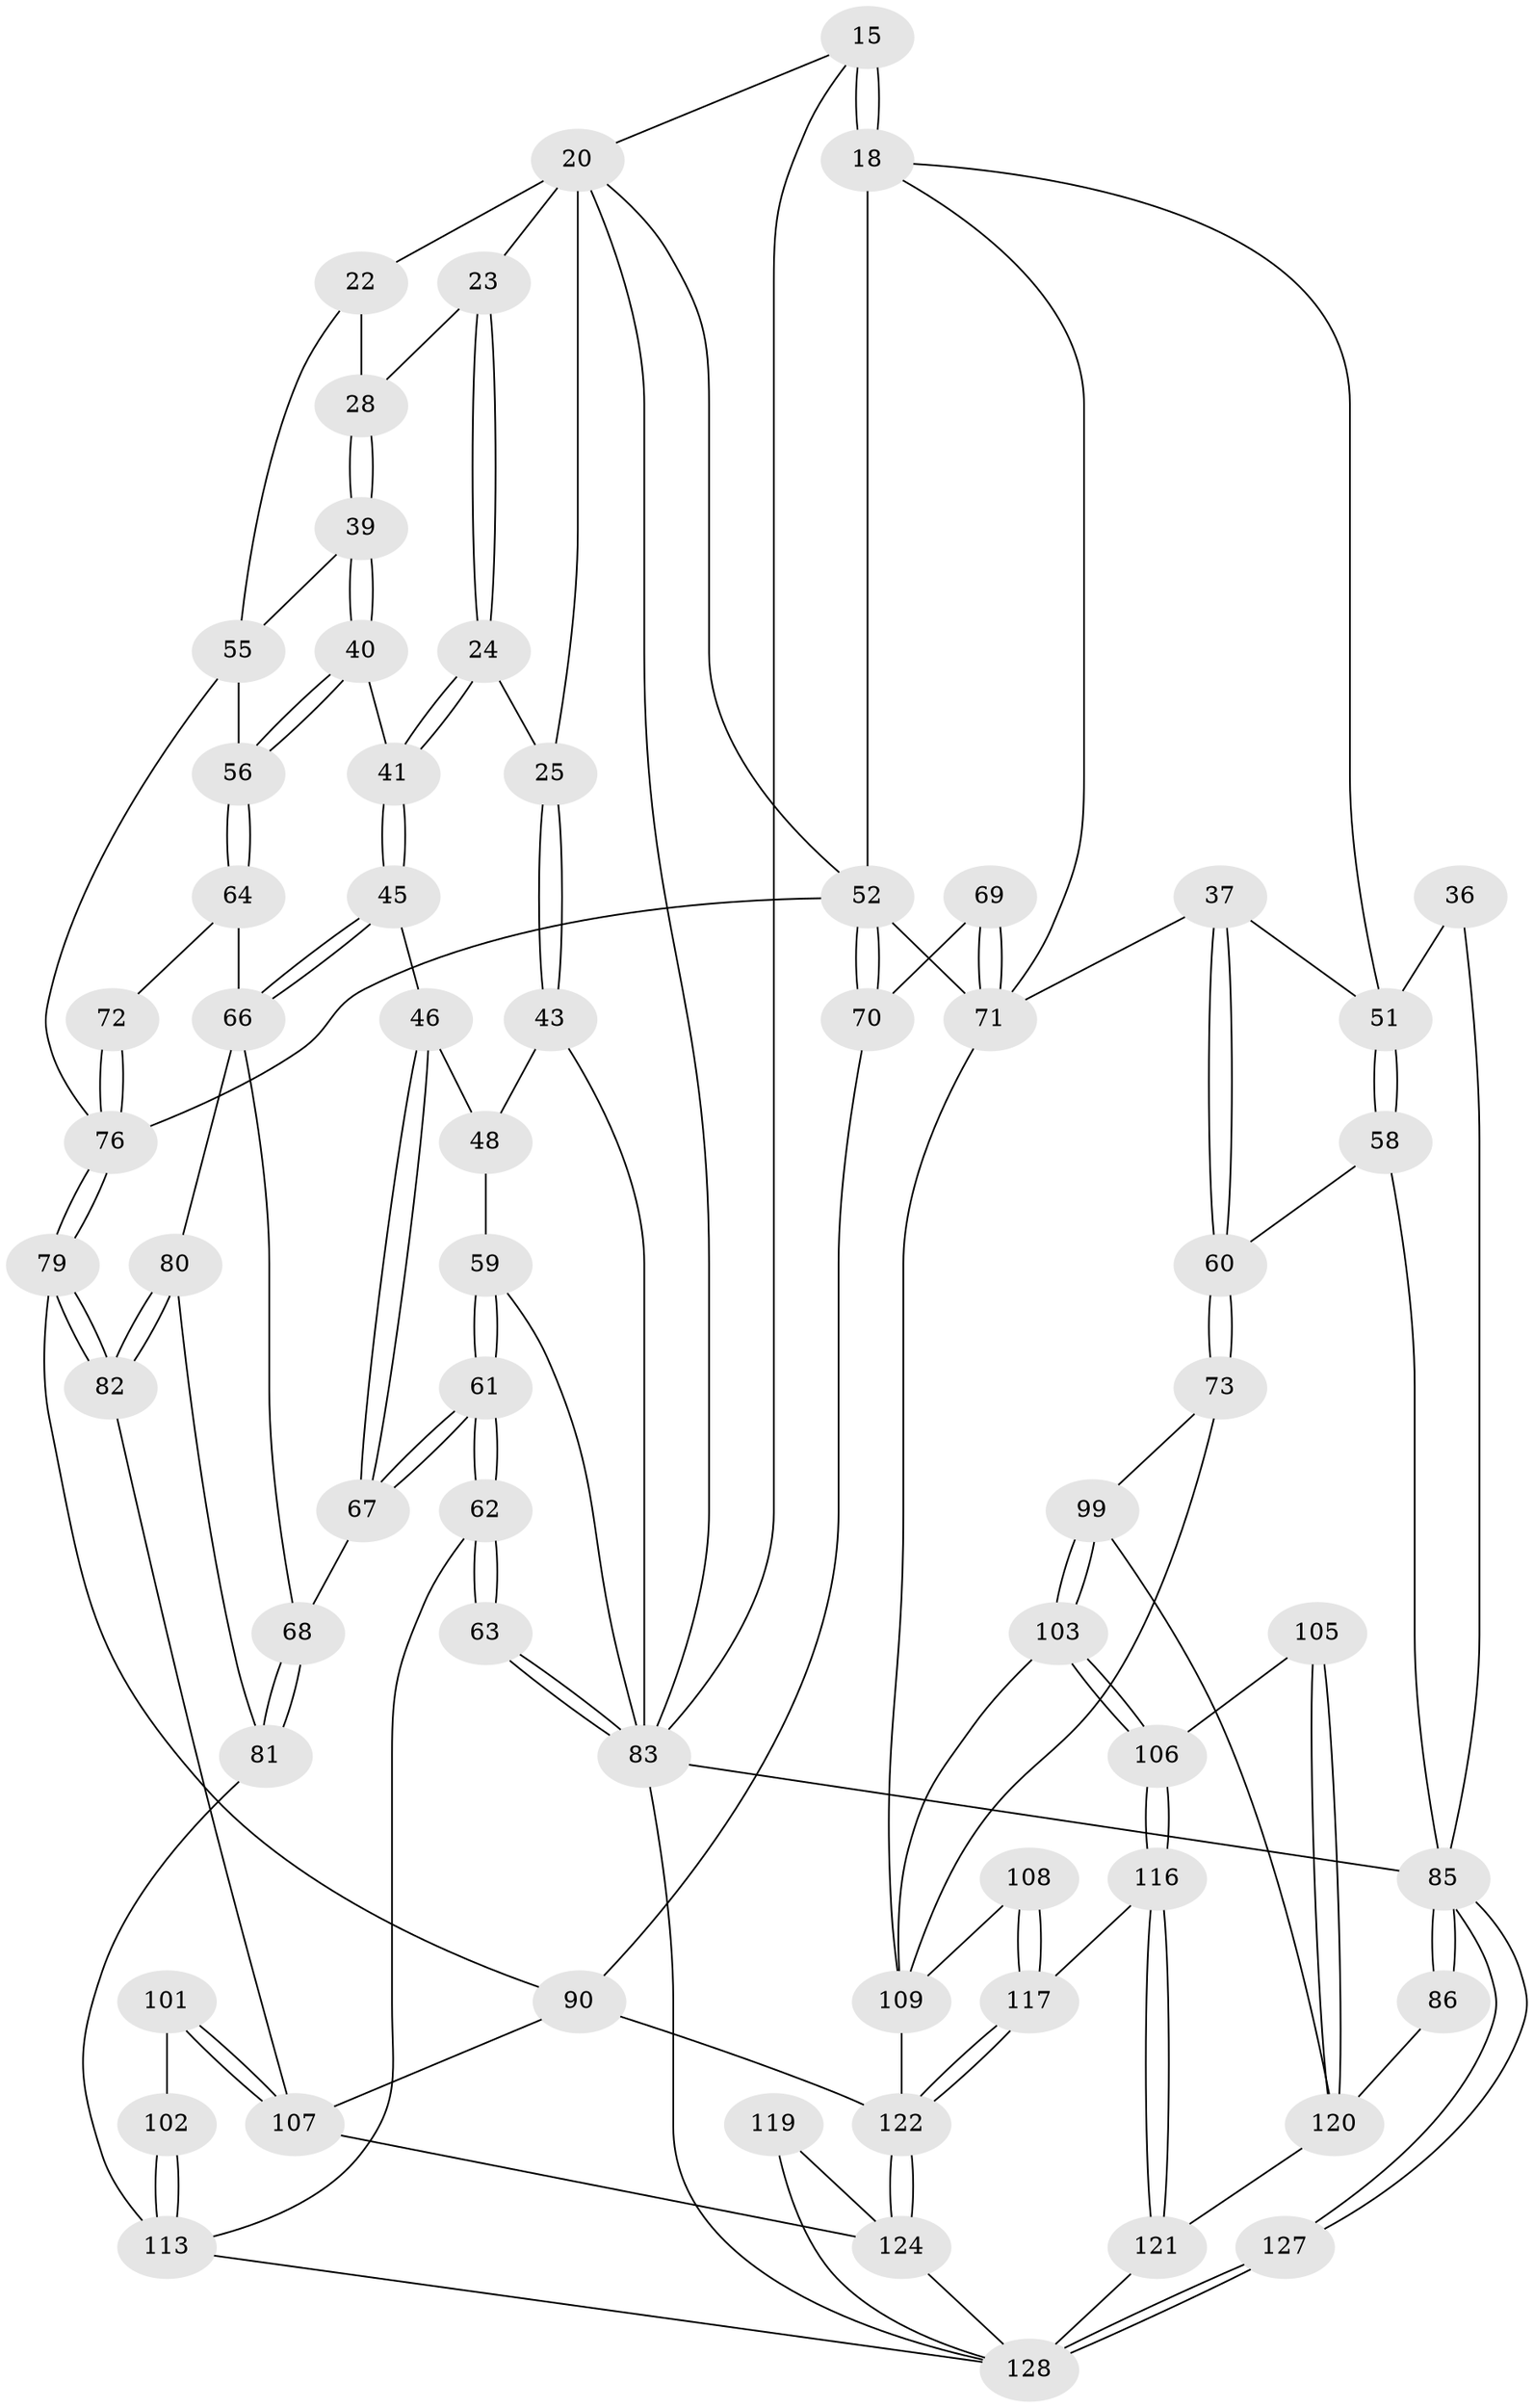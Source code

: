 // original degree distribution, {3: 0.0234375, 6: 0.2109375, 4: 0.2109375, 5: 0.5546875}
// Generated by graph-tools (version 1.1) at 2025/02/03/09/25 05:02:10]
// undirected, 64 vertices, 144 edges
graph export_dot {
graph [start="1"]
  node [color=gray90,style=filled];
  15 [pos="+0.4368632292509489+0",super="+5"];
  18 [pos="+0.6113456667853847+0.11092739404523158",super="+10"];
  20 [pos="+0.5222726467524523+0.18600780936409686",super="+16"];
  22 [pos="+0.3974331173855228+0.1061740478082833",super="+21"];
  23 [pos="+0.24603333110068143+0.13022558278896032"];
  24 [pos="+0.20291514433013122+0.16801634582021016"];
  25 [pos="+0.15888269552031742+0.16715262812292683"];
  28 [pos="+0.3552012550607634+0.18725023436459043"];
  36 [pos="+0.9756365605268351+0.22787290959361134",super="+32+26"];
  37 [pos="+0.7953156965136815+0.2884445510454937"];
  39 [pos="+0.3614787415436645+0.20325576809655063"];
  40 [pos="+0.2654193311707276+0.26979353702659176"];
  41 [pos="+0.23666951611421694+0.2515592227757079"];
  43 [pos="+0.1228479111451402+0.1897130169562567"];
  45 [pos="+0.1736648509964453+0.31307498425872365"];
  46 [pos="+0.1357255786368037+0.31104214220156934"];
  48 [pos="+0.12277690319500603+0.1899338694845824",super="+47"];
  51 [pos="+0.9494676792447863+0.24226612144400375",super="+33+34"];
  52 [pos="+0.4447219464594468+0.33198821504651843",super="+31+19"];
  55 [pos="+0.3914749189480063+0.30602767367603345",super="+42"];
  56 [pos="+0.282053379461644+0.3012153581588777"];
  58 [pos="+0.9391899715116695+0.4425630777779564"];
  59 [pos="+0.06343102830606906+0.2819373284595128",super="+50"];
  60 [pos="+0.9207506274835027+0.44576934886981917"];
  61 [pos="+0.018532250687881755+0.4570433915912807"];
  62 [pos="+0+0.5263496667603265"];
  63 [pos="+0+0.5204916574836655"];
  64 [pos="+0.2673387502703701+0.36821212245054424"];
  66 [pos="+0.21314305597773825+0.36959272538798804",super="+65"];
  67 [pos="+0.07014038240473716+0.4073828617314794"];
  68 [pos="+0.20965712838350953+0.3734006628215687"];
  69 [pos="+0.5945902365099908+0.3247750338581253"];
  70 [pos="+0.5144100156859075+0.4007232422491025"];
  71 [pos="+0.682604592621454+0.4639617398825246",super="+38+29+30"];
  72 [pos="+0.2877967641762304+0.3780687777065795"];
  73 [pos="+0.8415283369692439+0.5266584817470482"];
  76 [pos="+0.36086171197810973+0.44840381073434793",super="+53+54"];
  79 [pos="+0.36496043501741365+0.47117420607932703"];
  80 [pos="+0.23724734612874726+0.514386848987785"];
  81 [pos="+0.1686923457073851+0.5113324075526918"];
  82 [pos="+0.2909591165927411+0.5350946355044687"];
  83 [pos="+0+1",super="+3+49"];
  85 [pos="+1+1",super="+2+57"];
  86 [pos="+1+0.8322511638834175"];
  90 [pos="+0.4510408173812334+0.6530706402799235",super="+89+78"];
  99 [pos="+0.859825876400413+0.5732718839899769"];
  101 [pos="+0.24616133332547188+0.699655301213465"];
  102 [pos="+0.23494783326735866+0.7025731665543135"];
  103 [pos="+0.8647908570808016+0.6938662630312158"];
  105 [pos="+0.9063341076075946+0.7490806717513023"];
  106 [pos="+0.894261667543059+0.7440734571619655"];
  107 [pos="+0.29693638113451987+0.7379964009341449",super="+91+92"];
  108 [pos="+0.7468208002077976+0.7668989080244394"];
  109 [pos="+0.6358494783635232+0.7764876645226457",super="+104"];
  113 [pos="+0.14708982111473093+0.7385794714418165",super="+88+87"];
  116 [pos="+0.780242166931171+0.809988338605092"];
  117 [pos="+0.7736188827389193+0.8093466260056169"];
  119 [pos="+0.2846836482292146+0.9144165889342049"];
  120 [pos="+0.978416706142715+0.7818799080088035",super="+98"];
  121 [pos="+0.8485569246824124+0.8782637345417492"];
  122 [pos="+0.6121595863724335+1",super="+118+110+96+93"];
  124 [pos="+0.6083688754684634+1",super="+123"];
  127 [pos="+1+1"];
  128 [pos="+0.6252497562508164+1",super="+115+126+125"];
  15 -- 18 [weight=2];
  15 -- 18;
  15 -- 83;
  15 -- 20;
  18 -- 71;
  18 -- 51;
  18 -- 52;
  20 -- 83;
  20 -- 22 [weight=2];
  20 -- 23;
  20 -- 25;
  20 -- 52;
  22 -- 28;
  22 -- 55;
  23 -- 24;
  23 -- 24;
  23 -- 28;
  24 -- 25;
  24 -- 41;
  24 -- 41;
  25 -- 43;
  25 -- 43;
  28 -- 39;
  28 -- 39;
  36 -- 51 [weight=3];
  36 -- 85 [weight=3];
  37 -- 60;
  37 -- 60;
  37 -- 71;
  37 -- 51;
  39 -- 40;
  39 -- 40;
  39 -- 55;
  40 -- 41;
  40 -- 56;
  40 -- 56;
  41 -- 45;
  41 -- 45;
  43 -- 48;
  43 -- 83;
  45 -- 46;
  45 -- 66;
  45 -- 66;
  46 -- 67;
  46 -- 67;
  46 -- 48;
  48 -- 59 [weight=2];
  51 -- 58;
  51 -- 58;
  52 -- 70;
  52 -- 70;
  52 -- 76;
  52 -- 71;
  55 -- 56;
  55 -- 76;
  56 -- 64;
  56 -- 64;
  58 -- 60;
  58 -- 85;
  59 -- 61;
  59 -- 61;
  59 -- 83;
  60 -- 73;
  60 -- 73;
  61 -- 62;
  61 -- 62;
  61 -- 67;
  61 -- 67;
  62 -- 63;
  62 -- 63;
  62 -- 113;
  63 -- 83 [weight=2];
  63 -- 83;
  64 -- 72;
  64 -- 66;
  66 -- 68;
  66 -- 80;
  67 -- 68;
  68 -- 81;
  68 -- 81;
  69 -- 70;
  69 -- 71 [weight=2];
  69 -- 71;
  70 -- 90;
  71 -- 109;
  72 -- 76 [weight=2];
  72 -- 76;
  73 -- 99;
  73 -- 109;
  76 -- 79;
  76 -- 79;
  79 -- 82;
  79 -- 82;
  79 -- 90;
  80 -- 81;
  80 -- 82;
  80 -- 82;
  81 -- 113;
  82 -- 107;
  83 -- 85 [weight=2];
  83 -- 128;
  85 -- 86 [weight=2];
  85 -- 86;
  85 -- 127;
  85 -- 127;
  86 -- 120;
  90 -- 107;
  90 -- 122 [weight=3];
  99 -- 103;
  99 -- 103;
  99 -- 120;
  101 -- 102;
  101 -- 107 [weight=2];
  101 -- 107;
  102 -- 113 [weight=2];
  102 -- 113;
  103 -- 106;
  103 -- 106;
  103 -- 109;
  105 -- 106;
  105 -- 120 [weight=2];
  105 -- 120;
  106 -- 116;
  106 -- 116;
  107 -- 124;
  108 -- 109 [weight=2];
  108 -- 117;
  108 -- 117;
  109 -- 122 [weight=3];
  113 -- 128;
  116 -- 117;
  116 -- 121;
  116 -- 121;
  117 -- 122;
  117 -- 122;
  119 -- 128;
  119 -- 124 [weight=2];
  120 -- 121;
  121 -- 128;
  122 -- 124 [weight=2];
  122 -- 124;
  124 -- 128;
  127 -- 128 [weight=2];
  127 -- 128;
}
